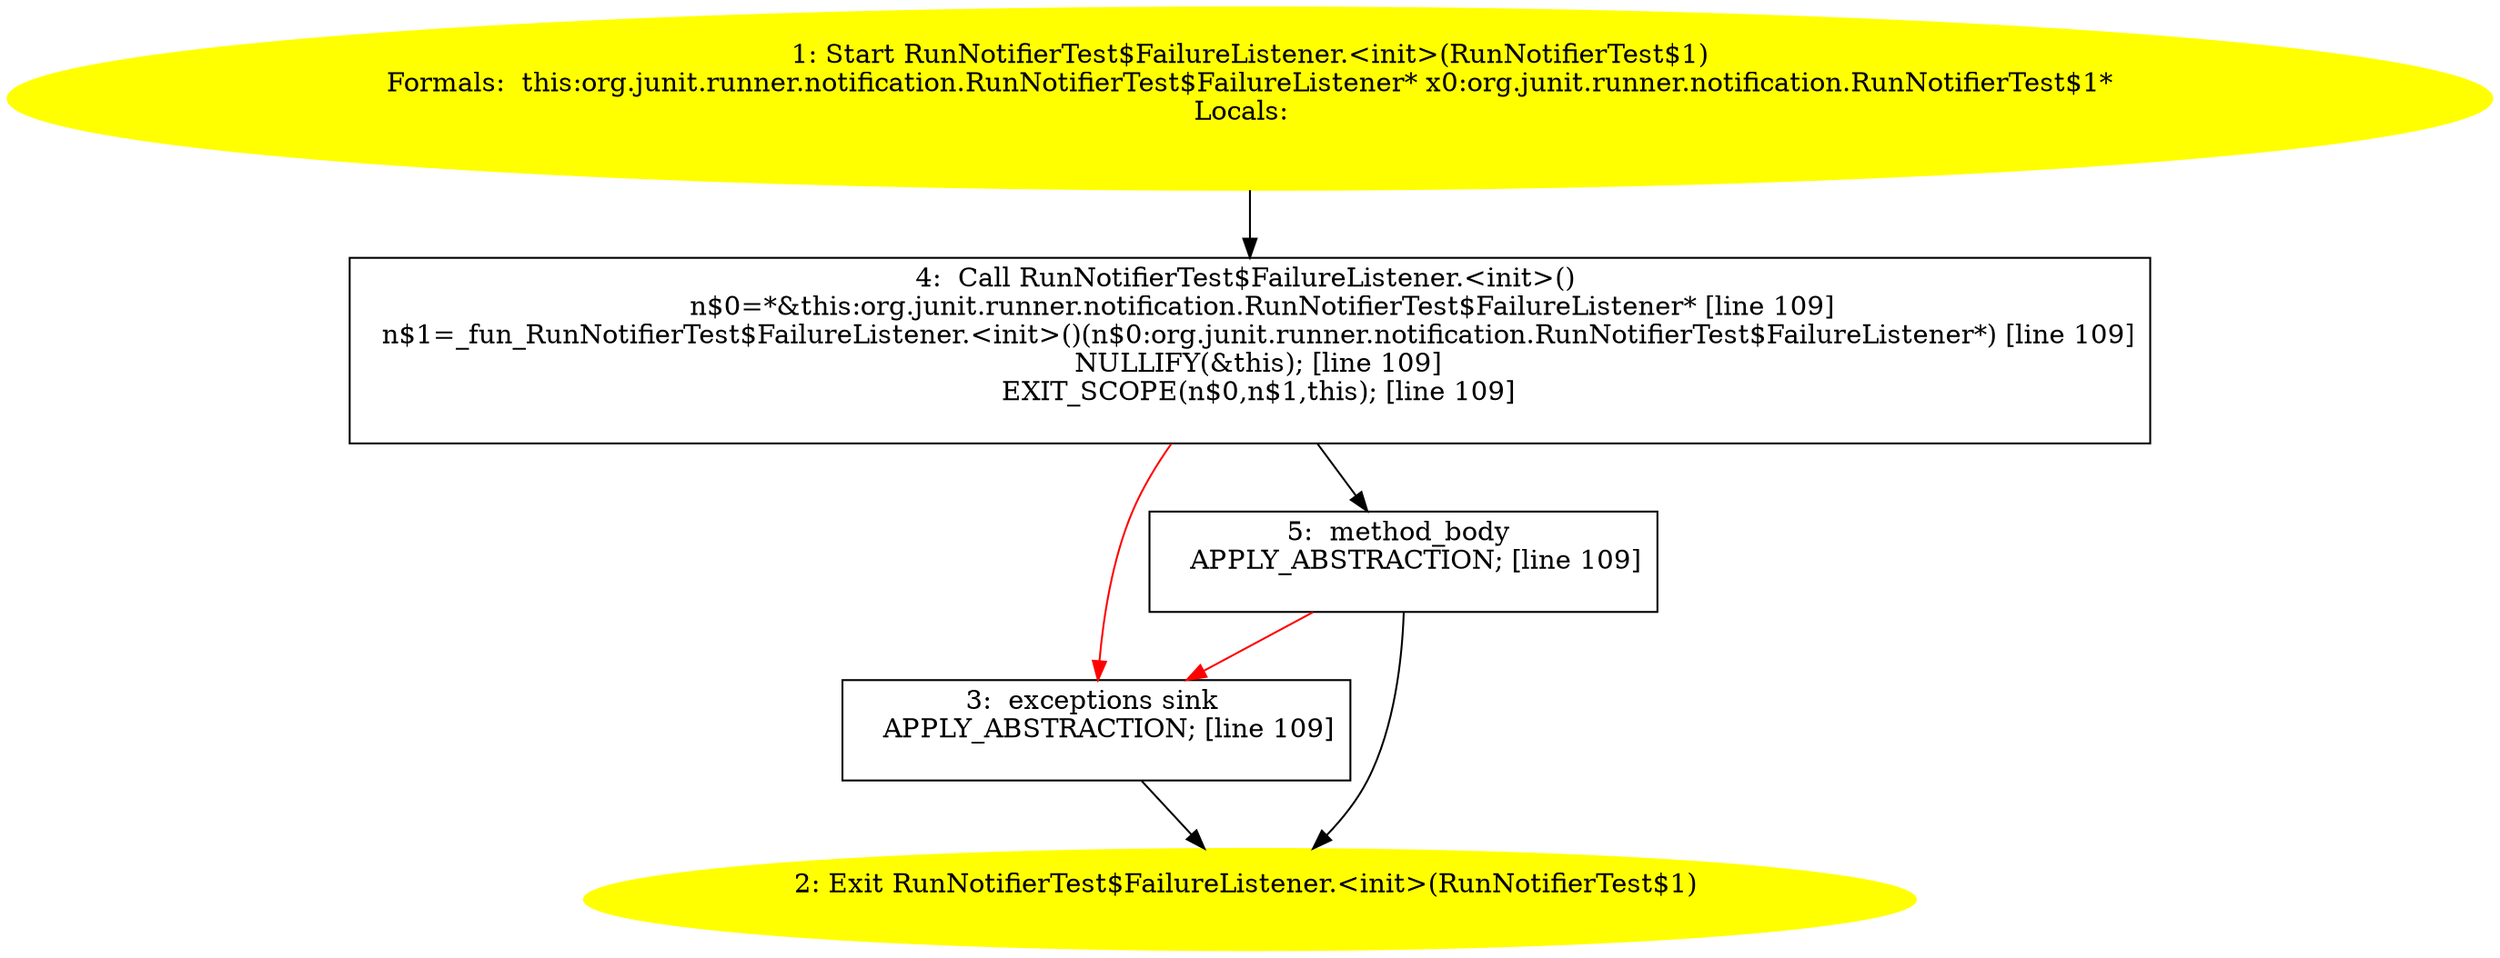 /* @generated */
digraph cfg {
"org.junit.runner.notification.RunNotifierTest$FailureListener.<init>(org.junit.runner.notification.R.6af9405722332fe80918d33417a737e2_1" [label="1: Start RunNotifierTest$FailureListener.<init>(RunNotifierTest$1)\nFormals:  this:org.junit.runner.notification.RunNotifierTest$FailureListener* x0:org.junit.runner.notification.RunNotifierTest$1*\nLocals:  \n  " color=yellow style=filled]
	

	 "org.junit.runner.notification.RunNotifierTest$FailureListener.<init>(org.junit.runner.notification.R.6af9405722332fe80918d33417a737e2_1" -> "org.junit.runner.notification.RunNotifierTest$FailureListener.<init>(org.junit.runner.notification.R.6af9405722332fe80918d33417a737e2_4" ;
"org.junit.runner.notification.RunNotifierTest$FailureListener.<init>(org.junit.runner.notification.R.6af9405722332fe80918d33417a737e2_2" [label="2: Exit RunNotifierTest$FailureListener.<init>(RunNotifierTest$1) \n  " color=yellow style=filled]
	

"org.junit.runner.notification.RunNotifierTest$FailureListener.<init>(org.junit.runner.notification.R.6af9405722332fe80918d33417a737e2_3" [label="3:  exceptions sink \n   APPLY_ABSTRACTION; [line 109]\n " shape="box"]
	

	 "org.junit.runner.notification.RunNotifierTest$FailureListener.<init>(org.junit.runner.notification.R.6af9405722332fe80918d33417a737e2_3" -> "org.junit.runner.notification.RunNotifierTest$FailureListener.<init>(org.junit.runner.notification.R.6af9405722332fe80918d33417a737e2_2" ;
"org.junit.runner.notification.RunNotifierTest$FailureListener.<init>(org.junit.runner.notification.R.6af9405722332fe80918d33417a737e2_4" [label="4:  Call RunNotifierTest$FailureListener.<init>() \n   n$0=*&this:org.junit.runner.notification.RunNotifierTest$FailureListener* [line 109]\n  n$1=_fun_RunNotifierTest$FailureListener.<init>()(n$0:org.junit.runner.notification.RunNotifierTest$FailureListener*) [line 109]\n  NULLIFY(&this); [line 109]\n  EXIT_SCOPE(n$0,n$1,this); [line 109]\n " shape="box"]
	

	 "org.junit.runner.notification.RunNotifierTest$FailureListener.<init>(org.junit.runner.notification.R.6af9405722332fe80918d33417a737e2_4" -> "org.junit.runner.notification.RunNotifierTest$FailureListener.<init>(org.junit.runner.notification.R.6af9405722332fe80918d33417a737e2_5" ;
	 "org.junit.runner.notification.RunNotifierTest$FailureListener.<init>(org.junit.runner.notification.R.6af9405722332fe80918d33417a737e2_4" -> "org.junit.runner.notification.RunNotifierTest$FailureListener.<init>(org.junit.runner.notification.R.6af9405722332fe80918d33417a737e2_3" [color="red" ];
"org.junit.runner.notification.RunNotifierTest$FailureListener.<init>(org.junit.runner.notification.R.6af9405722332fe80918d33417a737e2_5" [label="5:  method_body \n   APPLY_ABSTRACTION; [line 109]\n " shape="box"]
	

	 "org.junit.runner.notification.RunNotifierTest$FailureListener.<init>(org.junit.runner.notification.R.6af9405722332fe80918d33417a737e2_5" -> "org.junit.runner.notification.RunNotifierTest$FailureListener.<init>(org.junit.runner.notification.R.6af9405722332fe80918d33417a737e2_2" ;
	 "org.junit.runner.notification.RunNotifierTest$FailureListener.<init>(org.junit.runner.notification.R.6af9405722332fe80918d33417a737e2_5" -> "org.junit.runner.notification.RunNotifierTest$FailureListener.<init>(org.junit.runner.notification.R.6af9405722332fe80918d33417a737e2_3" [color="red" ];
}
